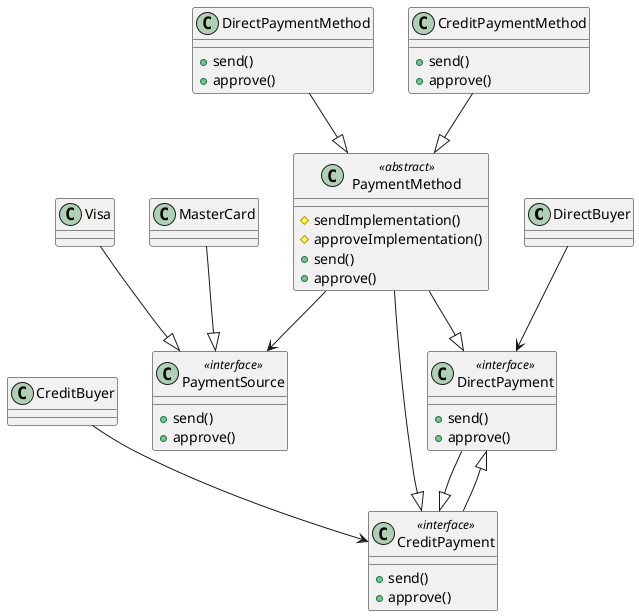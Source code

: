 @startuml
class DirectBuyer

class DirectPayment<<interface>>{
+send()
+approve()

}

DirectBuyer --> DirectPayment



class CreditPayment<<interface>>{
+send()
+approve()
}

class CreditBuyer

CreditBuyer --> CreditPayment
DirectPayment --|> CreditPayment
CreditPayment --|> DirectPayment

class PaymentMethod<<abstract>>{
#sendImplementation()
#approveImplementation()
+send()
+approve()
}

PaymentMethod --|> CreditPayment
PaymentMethod --|> DirectPayment

class PaymentSource<<interface>>{
+send()
+approve()
}
class Visa
class MasterCard
Visa  --|> PaymentSource
MasterCard  --|> PaymentSource
PaymentMethod --> PaymentSource

class DirectPaymentMethod{
+send()
+approve()
}
class CreditPaymentMethod{
+send()
+approve()
}

CreditPaymentMethod --|> PaymentMethod
DirectPaymentMethod--|> PaymentMethod



@enduml